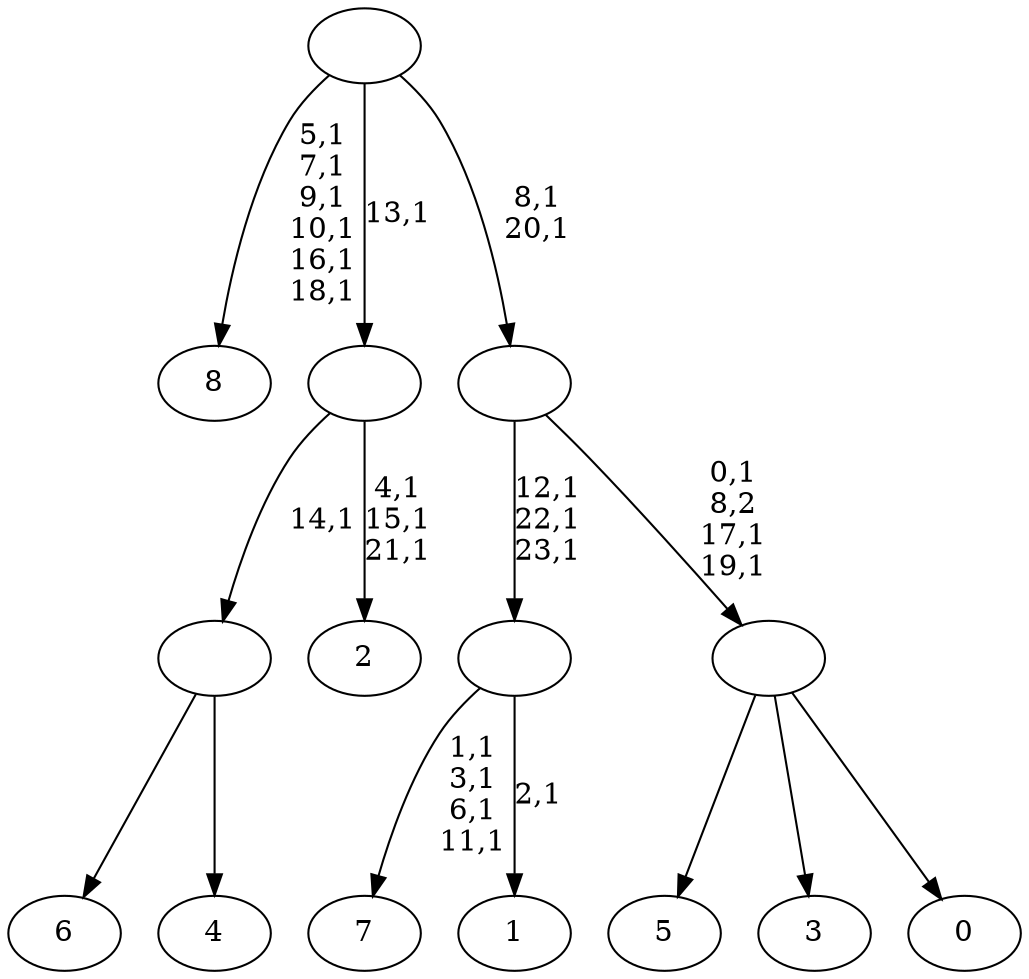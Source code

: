 digraph T {
	33 [label="8"]
	26 [label="7"]
	21 [label="6"]
	20 [label="5"]
	19 [label="4"]
	18 [label=""]
	17 [label="3"]
	16 [label="2"]
	12 [label=""]
	11 [label="1"]
	9 [label=""]
	6 [label="0"]
	5 [label=""]
	2 [label=""]
	0 [label=""]
	18 -> 21 [label=""]
	18 -> 19 [label=""]
	12 -> 16 [label="4,1\n15,1\n21,1"]
	12 -> 18 [label="14,1"]
	9 -> 11 [label="2,1"]
	9 -> 26 [label="1,1\n3,1\n6,1\n11,1"]
	5 -> 20 [label=""]
	5 -> 17 [label=""]
	5 -> 6 [label=""]
	2 -> 5 [label="0,1\n8,2\n17,1\n19,1"]
	2 -> 9 [label="12,1\n22,1\n23,1"]
	0 -> 2 [label="8,1\n20,1"]
	0 -> 33 [label="5,1\n7,1\n9,1\n10,1\n16,1\n18,1"]
	0 -> 12 [label="13,1"]
}
